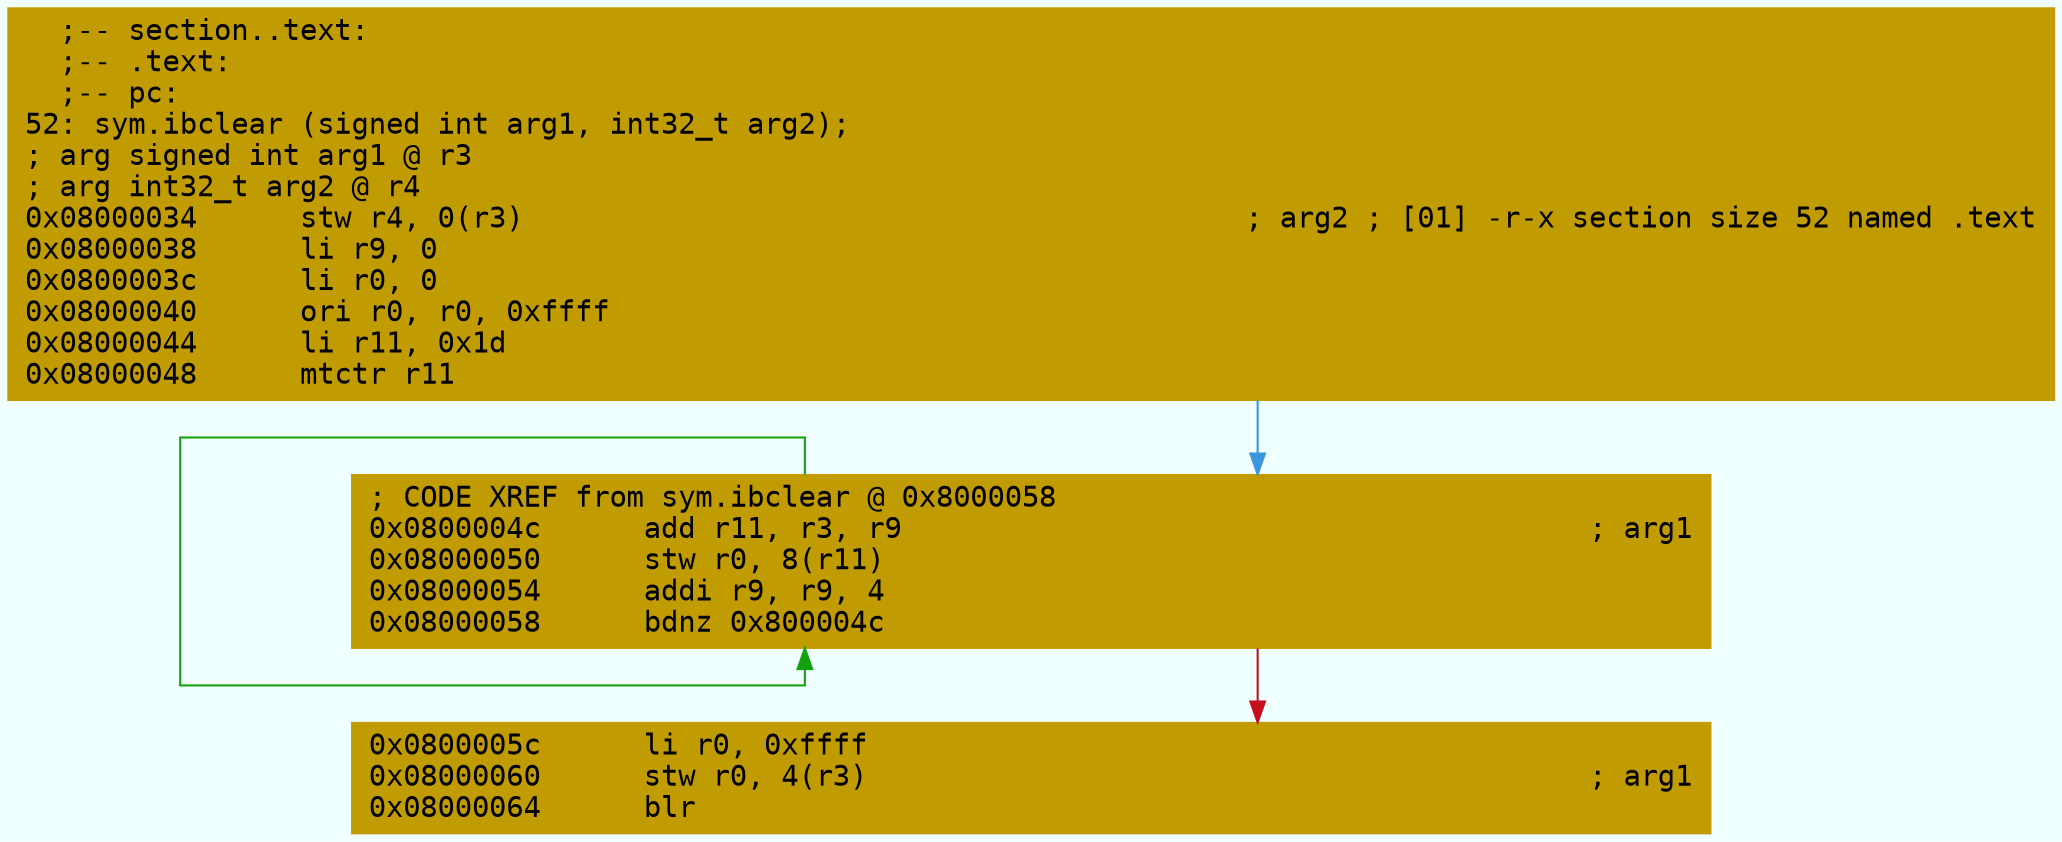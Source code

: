 digraph code {
	graph [bgcolor=azure fontsize=8 fontname="Courier" splines="ortho"];
	node [fillcolor=gray style=filled shape=box];
	edge [arrowhead="normal"];
	"0x08000034" [URL="sym.ibclear/0x08000034", fillcolor="#c19c00",color="#c19c00", fontname="Courier",label="  ;-- section..text:\l  ;-- .text:\l  ;-- pc:\l52: sym.ibclear (signed int arg1, int32_t arg2);\l; arg signed int arg1 @ r3\l; arg int32_t arg2 @ r4\l0x08000034      stw r4, 0(r3)                                          ; arg2 ; [01] -r-x section size 52 named .text\l0x08000038      li r9, 0\l0x0800003c      li r0, 0\l0x08000040      ori r0, r0, 0xffff\l0x08000044      li r11, 0x1d\l0x08000048      mtctr r11\l"]
	"0x0800004c" [URL="sym.ibclear/0x0800004c", fillcolor="#c19c00",color="#c19c00", fontname="Courier",label="; CODE XREF from sym.ibclear @ 0x8000058\l0x0800004c      add r11, r3, r9                                        ; arg1\l0x08000050      stw r0, 8(r11)\l0x08000054      addi r9, r9, 4\l0x08000058      bdnz 0x800004c\l"]
	"0x0800005c" [URL="sym.ibclear/0x0800005c", fillcolor="#c19c00",color="#c19c00", fontname="Courier",label="0x0800005c      li r0, 0xffff\l0x08000060      stw r0, 4(r3)                                          ; arg1\l0x08000064      blr\l"]
        "0x08000034" -> "0x0800004c" [color="#3a96dd"];
        "0x0800004c" -> "0x0800004c" [color="#13a10e"];
        "0x0800004c" -> "0x0800005c" [color="#c50f1f"];
}
